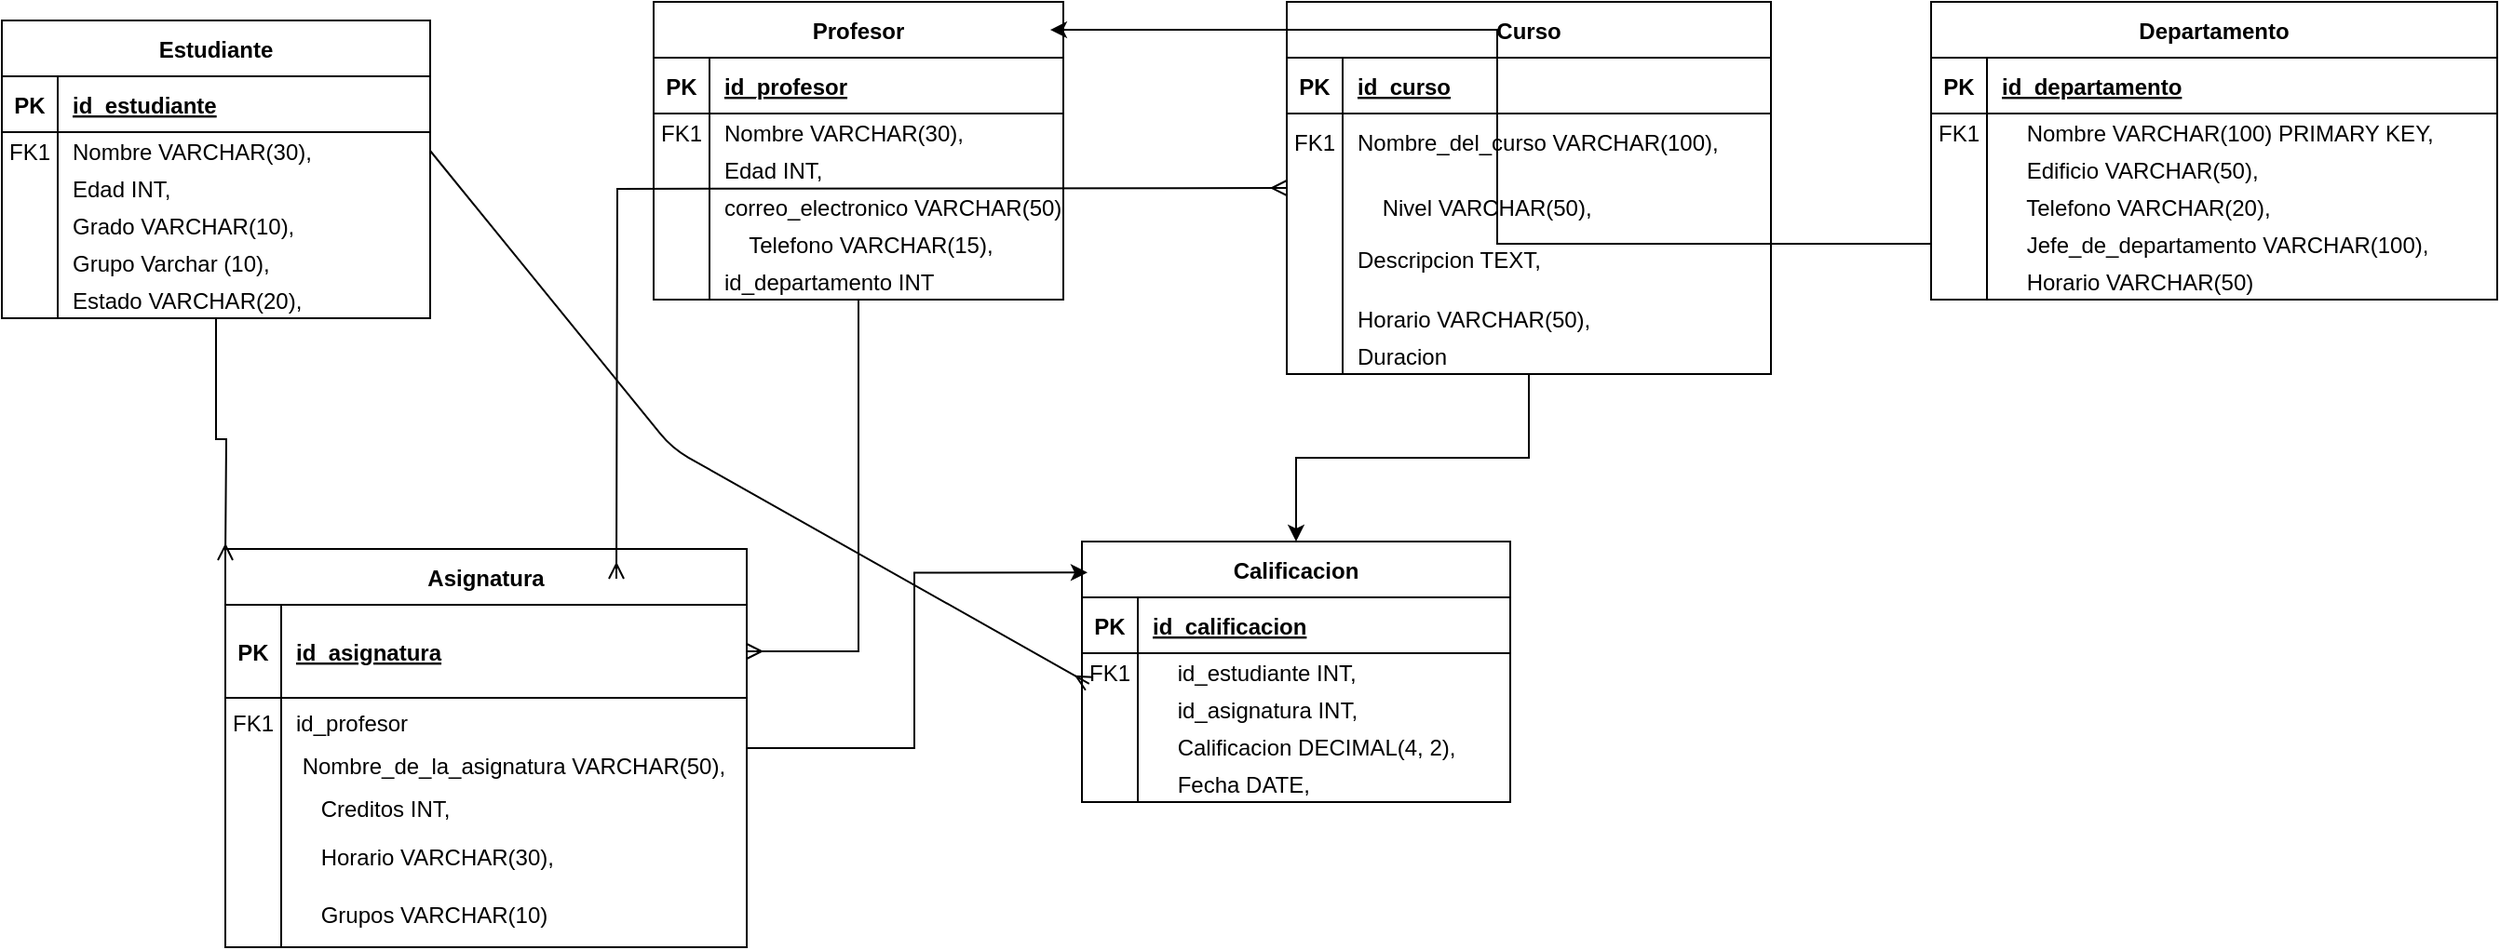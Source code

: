 <mxfile>
    <diagram name="Página-1" id="Grnk6EK0w062KaNbwVSG">
        <mxGraphModel dx="1005" dy="590" grid="1" gridSize="10" guides="1" tooltips="1" connect="1" arrows="1" fold="1" page="1" pageScale="1" pageWidth="827" pageHeight="1169" math="0" shadow="0">
            <root>
                <mxCell id="0"/>
                <mxCell id="1" parent="0"/>
                <mxCell id="zAR990Q6fpNvNOQw_dwF-1" value="Estudiante" style="shape=table;startSize=30;container=1;collapsible=1;childLayout=tableLayout;fixedRows=1;rowLines=0;fontStyle=1;align=center;resizeLast=1;" parent="1" vertex="1">
                    <mxGeometry x="90" y="120" width="230" height="160" as="geometry"/>
                </mxCell>
                <mxCell id="zAR990Q6fpNvNOQw_dwF-2" value="" style="shape=partialRectangle;collapsible=0;dropTarget=0;pointerEvents=0;fillColor=none;points=[[0,0.5],[1,0.5]];portConstraint=eastwest;top=0;left=0;right=0;bottom=1;" parent="zAR990Q6fpNvNOQw_dwF-1" vertex="1">
                    <mxGeometry y="30" width="230" height="30" as="geometry"/>
                </mxCell>
                <mxCell id="zAR990Q6fpNvNOQw_dwF-3" value="PK" style="shape=partialRectangle;overflow=hidden;connectable=0;fillColor=none;top=0;left=0;bottom=0;right=0;fontStyle=1;" parent="zAR990Q6fpNvNOQw_dwF-2" vertex="1">
                    <mxGeometry width="30" height="30" as="geometry">
                        <mxRectangle width="30" height="30" as="alternateBounds"/>
                    </mxGeometry>
                </mxCell>
                <mxCell id="zAR990Q6fpNvNOQw_dwF-4" value="id_estudiante" style="shape=partialRectangle;overflow=hidden;connectable=0;fillColor=none;top=0;left=0;bottom=0;right=0;align=left;spacingLeft=6;fontStyle=5;" parent="zAR990Q6fpNvNOQw_dwF-2" vertex="1">
                    <mxGeometry x="30" width="200" height="30" as="geometry">
                        <mxRectangle width="200" height="30" as="alternateBounds"/>
                    </mxGeometry>
                </mxCell>
                <mxCell id="zAR990Q6fpNvNOQw_dwF-5" value="" style="shape=partialRectangle;collapsible=0;dropTarget=0;pointerEvents=0;fillColor=none;points=[[0,0.5],[1,0.5]];portConstraint=eastwest;top=0;left=0;right=0;bottom=0;" parent="zAR990Q6fpNvNOQw_dwF-1" vertex="1">
                    <mxGeometry y="60" width="230" height="20" as="geometry"/>
                </mxCell>
                <mxCell id="zAR990Q6fpNvNOQw_dwF-6" value="FK1" style="shape=partialRectangle;overflow=hidden;connectable=0;fillColor=none;top=0;left=0;bottom=0;right=0;" parent="zAR990Q6fpNvNOQw_dwF-5" vertex="1">
                    <mxGeometry width="30" height="20" as="geometry">
                        <mxRectangle width="30" height="20" as="alternateBounds"/>
                    </mxGeometry>
                </mxCell>
                <mxCell id="zAR990Q6fpNvNOQw_dwF-7" value="Nombre VARCHAR(30)," style="shape=partialRectangle;overflow=hidden;connectable=0;fillColor=none;top=0;left=0;bottom=0;right=0;align=left;spacingLeft=6;" parent="zAR990Q6fpNvNOQw_dwF-5" vertex="1">
                    <mxGeometry x="30" width="200" height="20" as="geometry">
                        <mxRectangle width="200" height="20" as="alternateBounds"/>
                    </mxGeometry>
                </mxCell>
                <mxCell id="zAR990Q6fpNvNOQw_dwF-17" style="shape=partialRectangle;collapsible=0;dropTarget=0;pointerEvents=0;fillColor=none;points=[[0,0.5],[1,0.5]];portConstraint=eastwest;top=0;left=0;right=0;bottom=0;" parent="zAR990Q6fpNvNOQw_dwF-1" vertex="1">
                    <mxGeometry y="80" width="230" height="20" as="geometry"/>
                </mxCell>
                <mxCell id="zAR990Q6fpNvNOQw_dwF-18" style="shape=partialRectangle;overflow=hidden;connectable=0;fillColor=none;top=0;left=0;bottom=0;right=0;" parent="zAR990Q6fpNvNOQw_dwF-17" vertex="1">
                    <mxGeometry width="30" height="20" as="geometry">
                        <mxRectangle width="30" height="20" as="alternateBounds"/>
                    </mxGeometry>
                </mxCell>
                <mxCell id="zAR990Q6fpNvNOQw_dwF-19" value="Edad INT," style="shape=partialRectangle;overflow=hidden;connectable=0;fillColor=none;top=0;left=0;bottom=0;right=0;align=left;spacingLeft=6;" parent="zAR990Q6fpNvNOQw_dwF-17" vertex="1">
                    <mxGeometry x="30" width="200" height="20" as="geometry">
                        <mxRectangle width="200" height="20" as="alternateBounds"/>
                    </mxGeometry>
                </mxCell>
                <mxCell id="zAR990Q6fpNvNOQw_dwF-14" style="shape=partialRectangle;collapsible=0;dropTarget=0;pointerEvents=0;fillColor=none;points=[[0,0.5],[1,0.5]];portConstraint=eastwest;top=0;left=0;right=0;bottom=0;" parent="zAR990Q6fpNvNOQw_dwF-1" vertex="1">
                    <mxGeometry y="100" width="230" height="20" as="geometry"/>
                </mxCell>
                <mxCell id="zAR990Q6fpNvNOQw_dwF-15" style="shape=partialRectangle;overflow=hidden;connectable=0;fillColor=none;top=0;left=0;bottom=0;right=0;" parent="zAR990Q6fpNvNOQw_dwF-14" vertex="1">
                    <mxGeometry width="30" height="20" as="geometry">
                        <mxRectangle width="30" height="20" as="alternateBounds"/>
                    </mxGeometry>
                </mxCell>
                <mxCell id="zAR990Q6fpNvNOQw_dwF-16" value="Grado VARCHAR(10)," style="shape=partialRectangle;overflow=hidden;connectable=0;fillColor=none;top=0;left=0;bottom=0;right=0;align=left;spacingLeft=6;" parent="zAR990Q6fpNvNOQw_dwF-14" vertex="1">
                    <mxGeometry x="30" width="200" height="20" as="geometry">
                        <mxRectangle width="200" height="20" as="alternateBounds"/>
                    </mxGeometry>
                </mxCell>
                <mxCell id="zAR990Q6fpNvNOQw_dwF-8" value="" style="shape=partialRectangle;collapsible=0;dropTarget=0;pointerEvents=0;fillColor=none;points=[[0,0.5],[1,0.5]];portConstraint=eastwest;top=0;left=0;right=0;bottom=0;" parent="zAR990Q6fpNvNOQw_dwF-1" vertex="1">
                    <mxGeometry y="120" width="230" height="20" as="geometry"/>
                </mxCell>
                <mxCell id="zAR990Q6fpNvNOQw_dwF-9" value="" style="shape=partialRectangle;overflow=hidden;connectable=0;fillColor=none;top=0;left=0;bottom=0;right=0;" parent="zAR990Q6fpNvNOQw_dwF-8" vertex="1">
                    <mxGeometry width="30" height="20" as="geometry">
                        <mxRectangle width="30" height="20" as="alternateBounds"/>
                    </mxGeometry>
                </mxCell>
                <mxCell id="zAR990Q6fpNvNOQw_dwF-10" value="Grupo Varchar (10)," style="shape=partialRectangle;overflow=hidden;connectable=0;fillColor=none;top=0;left=0;bottom=0;right=0;align=left;spacingLeft=6;" parent="zAR990Q6fpNvNOQw_dwF-8" vertex="1">
                    <mxGeometry x="30" width="200" height="20" as="geometry">
                        <mxRectangle width="200" height="20" as="alternateBounds"/>
                    </mxGeometry>
                </mxCell>
                <mxCell id="zAR990Q6fpNvNOQw_dwF-20" style="shape=partialRectangle;collapsible=0;dropTarget=0;pointerEvents=0;fillColor=none;points=[[0,0.5],[1,0.5]];portConstraint=eastwest;top=0;left=0;right=0;bottom=0;" parent="zAR990Q6fpNvNOQw_dwF-1" vertex="1">
                    <mxGeometry y="140" width="230" height="20" as="geometry"/>
                </mxCell>
                <mxCell id="zAR990Q6fpNvNOQw_dwF-21" style="shape=partialRectangle;overflow=hidden;connectable=0;fillColor=none;top=0;left=0;bottom=0;right=0;" parent="zAR990Q6fpNvNOQw_dwF-20" vertex="1">
                    <mxGeometry width="30" height="20" as="geometry">
                        <mxRectangle width="30" height="20" as="alternateBounds"/>
                    </mxGeometry>
                </mxCell>
                <mxCell id="zAR990Q6fpNvNOQw_dwF-22" value="Estado VARCHAR(20)," style="shape=partialRectangle;overflow=hidden;connectable=0;fillColor=none;top=0;left=0;bottom=0;right=0;align=left;spacingLeft=6;" parent="zAR990Q6fpNvNOQw_dwF-20" vertex="1">
                    <mxGeometry x="30" width="200" height="20" as="geometry">
                        <mxRectangle width="200" height="20" as="alternateBounds"/>
                    </mxGeometry>
                </mxCell>
                <mxCell id="zAR990Q6fpNvNOQw_dwF-123" style="edgeStyle=orthogonalEdgeStyle;rounded=0;orthogonalLoop=1;jettySize=auto;html=1;entryX=1;entryY=0.5;entryDx=0;entryDy=0;endArrow=ERmany;endFill=0;" parent="1" source="zAR990Q6fpNvNOQw_dwF-23" target="zAR990Q6fpNvNOQw_dwF-62" edge="1">
                    <mxGeometry relative="1" as="geometry"/>
                </mxCell>
                <mxCell id="zAR990Q6fpNvNOQw_dwF-23" value="Profesor" style="shape=table;startSize=30;container=1;collapsible=1;childLayout=tableLayout;fixedRows=1;rowLines=0;fontStyle=1;align=center;resizeLast=1;" parent="1" vertex="1">
                    <mxGeometry x="440" y="110" width="220" height="160" as="geometry"/>
                </mxCell>
                <mxCell id="zAR990Q6fpNvNOQw_dwF-24" value="" style="shape=partialRectangle;collapsible=0;dropTarget=0;pointerEvents=0;fillColor=none;points=[[0,0.5],[1,0.5]];portConstraint=eastwest;top=0;left=0;right=0;bottom=1;" parent="zAR990Q6fpNvNOQw_dwF-23" vertex="1">
                    <mxGeometry y="30" width="220" height="30" as="geometry"/>
                </mxCell>
                <mxCell id="zAR990Q6fpNvNOQw_dwF-25" value="PK" style="shape=partialRectangle;overflow=hidden;connectable=0;fillColor=none;top=0;left=0;bottom=0;right=0;fontStyle=1;" parent="zAR990Q6fpNvNOQw_dwF-24" vertex="1">
                    <mxGeometry width="30" height="30" as="geometry">
                        <mxRectangle width="30" height="30" as="alternateBounds"/>
                    </mxGeometry>
                </mxCell>
                <mxCell id="zAR990Q6fpNvNOQw_dwF-26" value="id_profesor" style="shape=partialRectangle;overflow=hidden;connectable=0;fillColor=none;top=0;left=0;bottom=0;right=0;align=left;spacingLeft=6;fontStyle=5;" parent="zAR990Q6fpNvNOQw_dwF-24" vertex="1">
                    <mxGeometry x="30" width="190" height="30" as="geometry">
                        <mxRectangle width="190" height="30" as="alternateBounds"/>
                    </mxGeometry>
                </mxCell>
                <mxCell id="zAR990Q6fpNvNOQw_dwF-27" value="" style="shape=partialRectangle;collapsible=0;dropTarget=0;pointerEvents=0;fillColor=none;points=[[0,0.5],[1,0.5]];portConstraint=eastwest;top=0;left=0;right=0;bottom=0;" parent="zAR990Q6fpNvNOQw_dwF-23" vertex="1">
                    <mxGeometry y="60" width="220" height="20" as="geometry"/>
                </mxCell>
                <mxCell id="zAR990Q6fpNvNOQw_dwF-28" value="FK1" style="shape=partialRectangle;overflow=hidden;connectable=0;fillColor=none;top=0;left=0;bottom=0;right=0;" parent="zAR990Q6fpNvNOQw_dwF-27" vertex="1">
                    <mxGeometry width="30" height="20" as="geometry">
                        <mxRectangle width="30" height="20" as="alternateBounds"/>
                    </mxGeometry>
                </mxCell>
                <mxCell id="zAR990Q6fpNvNOQw_dwF-29" value="Nombre VARCHAR(30), " style="shape=partialRectangle;overflow=hidden;connectable=0;fillColor=none;top=0;left=0;bottom=0;right=0;align=left;spacingLeft=6;" parent="zAR990Q6fpNvNOQw_dwF-27" vertex="1">
                    <mxGeometry x="30" width="190" height="20" as="geometry">
                        <mxRectangle width="190" height="20" as="alternateBounds"/>
                    </mxGeometry>
                </mxCell>
                <mxCell id="zAR990Q6fpNvNOQw_dwF-30" style="shape=partialRectangle;collapsible=0;dropTarget=0;pointerEvents=0;fillColor=none;points=[[0,0.5],[1,0.5]];portConstraint=eastwest;top=0;left=0;right=0;bottom=0;" parent="zAR990Q6fpNvNOQw_dwF-23" vertex="1">
                    <mxGeometry y="80" width="220" height="20" as="geometry"/>
                </mxCell>
                <mxCell id="zAR990Q6fpNvNOQw_dwF-31" style="shape=partialRectangle;overflow=hidden;connectable=0;fillColor=none;top=0;left=0;bottom=0;right=0;" parent="zAR990Q6fpNvNOQw_dwF-30" vertex="1">
                    <mxGeometry width="30" height="20" as="geometry">
                        <mxRectangle width="30" height="20" as="alternateBounds"/>
                    </mxGeometry>
                </mxCell>
                <mxCell id="zAR990Q6fpNvNOQw_dwF-32" value="Edad INT, " style="shape=partialRectangle;overflow=hidden;connectable=0;fillColor=none;top=0;left=0;bottom=0;right=0;align=left;spacingLeft=6;" parent="zAR990Q6fpNvNOQw_dwF-30" vertex="1">
                    <mxGeometry x="30" width="190" height="20" as="geometry">
                        <mxRectangle width="190" height="20" as="alternateBounds"/>
                    </mxGeometry>
                </mxCell>
                <mxCell id="zAR990Q6fpNvNOQw_dwF-33" style="shape=partialRectangle;collapsible=0;dropTarget=0;pointerEvents=0;fillColor=none;points=[[0,0.5],[1,0.5]];portConstraint=eastwest;top=0;left=0;right=0;bottom=0;" parent="zAR990Q6fpNvNOQw_dwF-23" vertex="1">
                    <mxGeometry y="100" width="220" height="20" as="geometry"/>
                </mxCell>
                <mxCell id="zAR990Q6fpNvNOQw_dwF-34" style="shape=partialRectangle;overflow=hidden;connectable=0;fillColor=none;top=0;left=0;bottom=0;right=0;" parent="zAR990Q6fpNvNOQw_dwF-33" vertex="1">
                    <mxGeometry width="30" height="20" as="geometry">
                        <mxRectangle width="30" height="20" as="alternateBounds"/>
                    </mxGeometry>
                </mxCell>
                <mxCell id="zAR990Q6fpNvNOQw_dwF-35" value="correo_electronico VARCHAR(50), " style="shape=partialRectangle;overflow=hidden;connectable=0;fillColor=none;top=0;left=0;bottom=0;right=0;align=left;spacingLeft=6;" parent="zAR990Q6fpNvNOQw_dwF-33" vertex="1">
                    <mxGeometry x="30" width="190" height="20" as="geometry">
                        <mxRectangle width="190" height="20" as="alternateBounds"/>
                    </mxGeometry>
                </mxCell>
                <mxCell id="zAR990Q6fpNvNOQw_dwF-36" value="" style="shape=partialRectangle;collapsible=0;dropTarget=0;pointerEvents=0;fillColor=none;points=[[0,0.5],[1,0.5]];portConstraint=eastwest;top=0;left=0;right=0;bottom=0;" parent="zAR990Q6fpNvNOQw_dwF-23" vertex="1">
                    <mxGeometry y="120" width="220" height="20" as="geometry"/>
                </mxCell>
                <mxCell id="zAR990Q6fpNvNOQw_dwF-37" value="" style="shape=partialRectangle;overflow=hidden;connectable=0;fillColor=none;top=0;left=0;bottom=0;right=0;" parent="zAR990Q6fpNvNOQw_dwF-36" vertex="1">
                    <mxGeometry width="30" height="20" as="geometry">
                        <mxRectangle width="30" height="20" as="alternateBounds"/>
                    </mxGeometry>
                </mxCell>
                <mxCell id="zAR990Q6fpNvNOQw_dwF-38" value="    Telefono VARCHAR(15), " style="shape=partialRectangle;overflow=hidden;connectable=0;fillColor=none;top=0;left=0;bottom=0;right=0;align=left;spacingLeft=6;" parent="zAR990Q6fpNvNOQw_dwF-36" vertex="1">
                    <mxGeometry x="30" width="190" height="20" as="geometry">
                        <mxRectangle width="190" height="20" as="alternateBounds"/>
                    </mxGeometry>
                </mxCell>
                <mxCell id="zAR990Q6fpNvNOQw_dwF-39" style="shape=partialRectangle;collapsible=0;dropTarget=0;pointerEvents=0;fillColor=none;points=[[0,0.5],[1,0.5]];portConstraint=eastwest;top=0;left=0;right=0;bottom=0;" parent="zAR990Q6fpNvNOQw_dwF-23" vertex="1">
                    <mxGeometry y="140" width="220" height="20" as="geometry"/>
                </mxCell>
                <mxCell id="zAR990Q6fpNvNOQw_dwF-40" style="shape=partialRectangle;overflow=hidden;connectable=0;fillColor=none;top=0;left=0;bottom=0;right=0;" parent="zAR990Q6fpNvNOQw_dwF-39" vertex="1">
                    <mxGeometry width="30" height="20" as="geometry">
                        <mxRectangle width="30" height="20" as="alternateBounds"/>
                    </mxGeometry>
                </mxCell>
                <mxCell id="zAR990Q6fpNvNOQw_dwF-41" value="id_departamento INT" style="shape=partialRectangle;overflow=hidden;connectable=0;fillColor=none;top=0;left=0;bottom=0;right=0;align=left;spacingLeft=6;" parent="zAR990Q6fpNvNOQw_dwF-39" vertex="1">
                    <mxGeometry x="30" width="190" height="20" as="geometry">
                        <mxRectangle width="190" height="20" as="alternateBounds"/>
                    </mxGeometry>
                </mxCell>
                <mxCell id="zAR990Q6fpNvNOQw_dwF-119" style="edgeStyle=orthogonalEdgeStyle;rounded=0;orthogonalLoop=1;jettySize=auto;html=1;" parent="1" source="zAR990Q6fpNvNOQw_dwF-42" target="zAR990Q6fpNvNOQw_dwF-80" edge="1">
                    <mxGeometry relative="1" as="geometry"/>
                </mxCell>
                <mxCell id="zAR990Q6fpNvNOQw_dwF-42" value="Curso" style="shape=table;startSize=30;container=1;collapsible=1;childLayout=tableLayout;fixedRows=1;rowLines=0;fontStyle=1;align=center;resizeLast=1;" parent="1" vertex="1">
                    <mxGeometry x="780" y="110" width="260" height="200" as="geometry"/>
                </mxCell>
                <mxCell id="zAR990Q6fpNvNOQw_dwF-43" value="" style="shape=partialRectangle;collapsible=0;dropTarget=0;pointerEvents=0;fillColor=none;points=[[0,0.5],[1,0.5]];portConstraint=eastwest;top=0;left=0;right=0;bottom=1;" parent="zAR990Q6fpNvNOQw_dwF-42" vertex="1">
                    <mxGeometry y="30" width="260" height="30" as="geometry"/>
                </mxCell>
                <mxCell id="zAR990Q6fpNvNOQw_dwF-44" value="PK" style="shape=partialRectangle;overflow=hidden;connectable=0;fillColor=none;top=0;left=0;bottom=0;right=0;fontStyle=1;" parent="zAR990Q6fpNvNOQw_dwF-43" vertex="1">
                    <mxGeometry width="30" height="30" as="geometry">
                        <mxRectangle width="30" height="30" as="alternateBounds"/>
                    </mxGeometry>
                </mxCell>
                <mxCell id="zAR990Q6fpNvNOQw_dwF-45" value="id_curso" style="shape=partialRectangle;overflow=hidden;connectable=0;fillColor=none;top=0;left=0;bottom=0;right=0;align=left;spacingLeft=6;fontStyle=5;" parent="zAR990Q6fpNvNOQw_dwF-43" vertex="1">
                    <mxGeometry x="30" width="230" height="30" as="geometry">
                        <mxRectangle width="230" height="30" as="alternateBounds"/>
                    </mxGeometry>
                </mxCell>
                <mxCell id="zAR990Q6fpNvNOQw_dwF-46" value="" style="shape=partialRectangle;collapsible=0;dropTarget=0;pointerEvents=0;fillColor=none;points=[[0,0.5],[1,0.5]];portConstraint=eastwest;top=0;left=0;right=0;bottom=0;" parent="zAR990Q6fpNvNOQw_dwF-42" vertex="1">
                    <mxGeometry y="60" width="260" height="30" as="geometry"/>
                </mxCell>
                <mxCell id="zAR990Q6fpNvNOQw_dwF-47" value="FK1" style="shape=partialRectangle;overflow=hidden;connectable=0;fillColor=none;top=0;left=0;bottom=0;right=0;" parent="zAR990Q6fpNvNOQw_dwF-46" vertex="1">
                    <mxGeometry width="30" height="30" as="geometry">
                        <mxRectangle width="30" height="30" as="alternateBounds"/>
                    </mxGeometry>
                </mxCell>
                <mxCell id="zAR990Q6fpNvNOQw_dwF-48" value="Nombre_del_curso VARCHAR(100), " style="shape=partialRectangle;overflow=hidden;connectable=0;fillColor=none;top=0;left=0;bottom=0;right=0;align=left;spacingLeft=6;" parent="zAR990Q6fpNvNOQw_dwF-46" vertex="1">
                    <mxGeometry x="30" width="230" height="30" as="geometry">
                        <mxRectangle width="230" height="30" as="alternateBounds"/>
                    </mxGeometry>
                </mxCell>
                <mxCell id="zAR990Q6fpNvNOQw_dwF-49" style="shape=partialRectangle;collapsible=0;dropTarget=0;pointerEvents=0;fillColor=none;points=[[0,0.5],[1,0.5]];portConstraint=eastwest;top=0;left=0;right=0;bottom=0;" parent="zAR990Q6fpNvNOQw_dwF-42" vertex="1">
                    <mxGeometry y="90" width="260" height="40" as="geometry"/>
                </mxCell>
                <mxCell id="zAR990Q6fpNvNOQw_dwF-50" style="shape=partialRectangle;overflow=hidden;connectable=0;fillColor=none;top=0;left=0;bottom=0;right=0;" parent="zAR990Q6fpNvNOQw_dwF-49" vertex="1">
                    <mxGeometry width="30" height="40" as="geometry">
                        <mxRectangle width="30" height="40" as="alternateBounds"/>
                    </mxGeometry>
                </mxCell>
                <mxCell id="zAR990Q6fpNvNOQw_dwF-51" value="    Nivel VARCHAR(50), " style="shape=partialRectangle;overflow=hidden;connectable=0;fillColor=none;top=0;left=0;bottom=0;right=0;align=left;spacingLeft=6;" parent="zAR990Q6fpNvNOQw_dwF-49" vertex="1">
                    <mxGeometry x="30" width="230" height="40" as="geometry">
                        <mxRectangle width="230" height="40" as="alternateBounds"/>
                    </mxGeometry>
                </mxCell>
                <mxCell id="zAR990Q6fpNvNOQw_dwF-52" style="shape=partialRectangle;collapsible=0;dropTarget=0;pointerEvents=0;fillColor=none;points=[[0,0.5],[1,0.5]];portConstraint=eastwest;top=0;left=0;right=0;bottom=0;" parent="zAR990Q6fpNvNOQw_dwF-42" vertex="1">
                    <mxGeometry y="130" width="260" height="30" as="geometry"/>
                </mxCell>
                <mxCell id="zAR990Q6fpNvNOQw_dwF-53" style="shape=partialRectangle;overflow=hidden;connectable=0;fillColor=none;top=0;left=0;bottom=0;right=0;" parent="zAR990Q6fpNvNOQw_dwF-52" vertex="1">
                    <mxGeometry width="30" height="30" as="geometry">
                        <mxRectangle width="30" height="30" as="alternateBounds"/>
                    </mxGeometry>
                </mxCell>
                <mxCell id="zAR990Q6fpNvNOQw_dwF-54" value="Descripcion TEXT,&#10;" style="shape=partialRectangle;overflow=hidden;connectable=0;fillColor=none;top=0;left=0;bottom=0;right=0;align=left;spacingLeft=6;" parent="zAR990Q6fpNvNOQw_dwF-52" vertex="1">
                    <mxGeometry x="30" width="230" height="30" as="geometry">
                        <mxRectangle width="230" height="30" as="alternateBounds"/>
                    </mxGeometry>
                </mxCell>
                <mxCell id="zAR990Q6fpNvNOQw_dwF-55" value="" style="shape=partialRectangle;collapsible=0;dropTarget=0;pointerEvents=0;fillColor=none;points=[[0,0.5],[1,0.5]];portConstraint=eastwest;top=0;left=0;right=0;bottom=0;" parent="zAR990Q6fpNvNOQw_dwF-42" vertex="1">
                    <mxGeometry y="160" width="260" height="20" as="geometry"/>
                </mxCell>
                <mxCell id="zAR990Q6fpNvNOQw_dwF-56" value="" style="shape=partialRectangle;overflow=hidden;connectable=0;fillColor=none;top=0;left=0;bottom=0;right=0;" parent="zAR990Q6fpNvNOQw_dwF-55" vertex="1">
                    <mxGeometry width="30" height="20" as="geometry">
                        <mxRectangle width="30" height="20" as="alternateBounds"/>
                    </mxGeometry>
                </mxCell>
                <mxCell id="zAR990Q6fpNvNOQw_dwF-57" value="Horario VARCHAR(50), " style="shape=partialRectangle;overflow=hidden;connectable=0;fillColor=none;top=0;left=0;bottom=0;right=0;align=left;spacingLeft=6;" parent="zAR990Q6fpNvNOQw_dwF-55" vertex="1">
                    <mxGeometry x="30" width="230" height="20" as="geometry">
                        <mxRectangle width="230" height="20" as="alternateBounds"/>
                    </mxGeometry>
                </mxCell>
                <mxCell id="zAR990Q6fpNvNOQw_dwF-58" style="shape=partialRectangle;collapsible=0;dropTarget=0;pointerEvents=0;fillColor=none;points=[[0,0.5],[1,0.5]];portConstraint=eastwest;top=0;left=0;right=0;bottom=0;" parent="zAR990Q6fpNvNOQw_dwF-42" vertex="1">
                    <mxGeometry y="180" width="260" height="20" as="geometry"/>
                </mxCell>
                <mxCell id="zAR990Q6fpNvNOQw_dwF-59" style="shape=partialRectangle;overflow=hidden;connectable=0;fillColor=none;top=0;left=0;bottom=0;right=0;" parent="zAR990Q6fpNvNOQw_dwF-58" vertex="1">
                    <mxGeometry width="30" height="20" as="geometry">
                        <mxRectangle width="30" height="20" as="alternateBounds"/>
                    </mxGeometry>
                </mxCell>
                <mxCell id="zAR990Q6fpNvNOQw_dwF-60" value="Duracion" style="shape=partialRectangle;overflow=hidden;connectable=0;fillColor=none;top=0;left=0;bottom=0;right=0;align=left;spacingLeft=6;" parent="zAR990Q6fpNvNOQw_dwF-58" vertex="1">
                    <mxGeometry x="30" width="230" height="20" as="geometry">
                        <mxRectangle width="230" height="20" as="alternateBounds"/>
                    </mxGeometry>
                </mxCell>
                <mxCell id="zAR990Q6fpNvNOQw_dwF-61" value="Asignatura" style="shape=table;startSize=30;container=1;collapsible=1;childLayout=tableLayout;fixedRows=1;rowLines=0;fontStyle=1;align=center;resizeLast=1;" parent="1" vertex="1">
                    <mxGeometry x="210" y="404" width="280" height="214" as="geometry"/>
                </mxCell>
                <mxCell id="zAR990Q6fpNvNOQw_dwF-62" value="" style="shape=partialRectangle;collapsible=0;dropTarget=0;pointerEvents=0;fillColor=none;points=[[0,0.5],[1,0.5]];portConstraint=eastwest;top=0;left=0;right=0;bottom=1;" parent="zAR990Q6fpNvNOQw_dwF-61" vertex="1">
                    <mxGeometry y="30" width="280" height="50" as="geometry"/>
                </mxCell>
                <mxCell id="zAR990Q6fpNvNOQw_dwF-63" value="PK" style="shape=partialRectangle;overflow=hidden;connectable=0;fillColor=none;top=0;left=0;bottom=0;right=0;fontStyle=1;" parent="zAR990Q6fpNvNOQw_dwF-62" vertex="1">
                    <mxGeometry width="30" height="50" as="geometry">
                        <mxRectangle width="30" height="50" as="alternateBounds"/>
                    </mxGeometry>
                </mxCell>
                <mxCell id="zAR990Q6fpNvNOQw_dwF-64" value="id_asignatura" style="shape=partialRectangle;overflow=hidden;connectable=0;fillColor=none;top=0;left=0;bottom=0;right=0;align=left;spacingLeft=6;fontStyle=5;" parent="zAR990Q6fpNvNOQw_dwF-62" vertex="1">
                    <mxGeometry x="30" width="250" height="50" as="geometry">
                        <mxRectangle width="250" height="50" as="alternateBounds"/>
                    </mxGeometry>
                </mxCell>
                <mxCell id="zAR990Q6fpNvNOQw_dwF-65" value="" style="shape=partialRectangle;collapsible=0;dropTarget=0;pointerEvents=0;fillColor=none;points=[[0,0.5],[1,0.5]];portConstraint=eastwest;top=0;left=0;right=0;bottom=0;" parent="zAR990Q6fpNvNOQw_dwF-61" vertex="1">
                    <mxGeometry y="80" width="280" height="26" as="geometry"/>
                </mxCell>
                <mxCell id="zAR990Q6fpNvNOQw_dwF-66" value="FK1" style="shape=partialRectangle;overflow=hidden;connectable=0;fillColor=none;top=0;left=0;bottom=0;right=0;" parent="zAR990Q6fpNvNOQw_dwF-65" vertex="1">
                    <mxGeometry width="30" height="26" as="geometry">
                        <mxRectangle width="30" height="26" as="alternateBounds"/>
                    </mxGeometry>
                </mxCell>
                <mxCell id="zAR990Q6fpNvNOQw_dwF-67" value="id_profesor" style="shape=partialRectangle;overflow=hidden;connectable=0;fillColor=none;top=0;left=0;bottom=0;right=0;align=left;spacingLeft=6;" parent="zAR990Q6fpNvNOQw_dwF-65" vertex="1">
                    <mxGeometry x="30" width="250" height="26" as="geometry">
                        <mxRectangle width="250" height="26" as="alternateBounds"/>
                    </mxGeometry>
                </mxCell>
                <mxCell id="zAR990Q6fpNvNOQw_dwF-68" style="shape=partialRectangle;collapsible=0;dropTarget=0;pointerEvents=0;fillColor=none;points=[[0,0.5],[1,0.5]];portConstraint=eastwest;top=0;left=0;right=0;bottom=0;" parent="zAR990Q6fpNvNOQw_dwF-61" vertex="1">
                    <mxGeometry y="106" width="280" height="20" as="geometry"/>
                </mxCell>
                <mxCell id="zAR990Q6fpNvNOQw_dwF-69" style="shape=partialRectangle;overflow=hidden;connectable=0;fillColor=none;top=0;left=0;bottom=0;right=0;" parent="zAR990Q6fpNvNOQw_dwF-68" vertex="1">
                    <mxGeometry width="30" height="20" as="geometry">
                        <mxRectangle width="30" height="20" as="alternateBounds"/>
                    </mxGeometry>
                </mxCell>
                <mxCell id="zAR990Q6fpNvNOQw_dwF-70" value=" Nombre_de_la_asignatura VARCHAR(50), " style="shape=partialRectangle;overflow=hidden;connectable=0;fillColor=none;top=0;left=0;bottom=0;right=0;align=left;spacingLeft=6;" parent="zAR990Q6fpNvNOQw_dwF-68" vertex="1">
                    <mxGeometry x="30" width="250" height="20" as="geometry">
                        <mxRectangle width="250" height="20" as="alternateBounds"/>
                    </mxGeometry>
                </mxCell>
                <mxCell id="zAR990Q6fpNvNOQw_dwF-71" style="shape=partialRectangle;collapsible=0;dropTarget=0;pointerEvents=0;fillColor=none;points=[[0,0.5],[1,0.5]];portConstraint=eastwest;top=0;left=0;right=0;bottom=0;" parent="zAR990Q6fpNvNOQw_dwF-61" vertex="1">
                    <mxGeometry y="126" width="280" height="26" as="geometry"/>
                </mxCell>
                <mxCell id="zAR990Q6fpNvNOQw_dwF-72" style="shape=partialRectangle;overflow=hidden;connectable=0;fillColor=none;top=0;left=0;bottom=0;right=0;" parent="zAR990Q6fpNvNOQw_dwF-71" vertex="1">
                    <mxGeometry width="30" height="26" as="geometry">
                        <mxRectangle width="30" height="26" as="alternateBounds"/>
                    </mxGeometry>
                </mxCell>
                <mxCell id="zAR990Q6fpNvNOQw_dwF-73" value="    Creditos INT, " style="shape=partialRectangle;overflow=hidden;connectable=0;fillColor=none;top=0;left=0;bottom=0;right=0;align=left;spacingLeft=6;" parent="zAR990Q6fpNvNOQw_dwF-71" vertex="1">
                    <mxGeometry x="30" width="250" height="26" as="geometry">
                        <mxRectangle width="250" height="26" as="alternateBounds"/>
                    </mxGeometry>
                </mxCell>
                <mxCell id="zAR990Q6fpNvNOQw_dwF-74" value="" style="shape=partialRectangle;collapsible=0;dropTarget=0;pointerEvents=0;fillColor=none;points=[[0,0.5],[1,0.5]];portConstraint=eastwest;top=0;left=0;right=0;bottom=0;" parent="zAR990Q6fpNvNOQw_dwF-61" vertex="1">
                    <mxGeometry y="152" width="280" height="26" as="geometry"/>
                </mxCell>
                <mxCell id="zAR990Q6fpNvNOQw_dwF-75" value="" style="shape=partialRectangle;overflow=hidden;connectable=0;fillColor=none;top=0;left=0;bottom=0;right=0;" parent="zAR990Q6fpNvNOQw_dwF-74" vertex="1">
                    <mxGeometry width="30" height="26" as="geometry">
                        <mxRectangle width="30" height="26" as="alternateBounds"/>
                    </mxGeometry>
                </mxCell>
                <mxCell id="zAR990Q6fpNvNOQw_dwF-76" value="    Horario VARCHAR(30), " style="shape=partialRectangle;overflow=hidden;connectable=0;fillColor=none;top=0;left=0;bottom=0;right=0;align=left;spacingLeft=6;" parent="zAR990Q6fpNvNOQw_dwF-74" vertex="1">
                    <mxGeometry x="30" width="250" height="26" as="geometry">
                        <mxRectangle width="250" height="26" as="alternateBounds"/>
                    </mxGeometry>
                </mxCell>
                <mxCell id="zAR990Q6fpNvNOQw_dwF-77" style="shape=partialRectangle;collapsible=0;dropTarget=0;pointerEvents=0;fillColor=none;points=[[0,0.5],[1,0.5]];portConstraint=eastwest;top=0;left=0;right=0;bottom=0;" parent="zAR990Q6fpNvNOQw_dwF-61" vertex="1">
                    <mxGeometry y="178" width="280" height="36" as="geometry"/>
                </mxCell>
                <mxCell id="zAR990Q6fpNvNOQw_dwF-78" style="shape=partialRectangle;overflow=hidden;connectable=0;fillColor=none;top=0;left=0;bottom=0;right=0;" parent="zAR990Q6fpNvNOQw_dwF-77" vertex="1">
                    <mxGeometry width="30" height="36" as="geometry">
                        <mxRectangle width="30" height="36" as="alternateBounds"/>
                    </mxGeometry>
                </mxCell>
                <mxCell id="zAR990Q6fpNvNOQw_dwF-79" value="    Grupos VARCHAR(10) " style="shape=partialRectangle;overflow=hidden;connectable=0;fillColor=none;top=0;left=0;bottom=0;right=0;align=left;spacingLeft=6;" parent="zAR990Q6fpNvNOQw_dwF-77" vertex="1">
                    <mxGeometry x="30" width="250" height="36" as="geometry">
                        <mxRectangle width="250" height="36" as="alternateBounds"/>
                    </mxGeometry>
                </mxCell>
                <mxCell id="zAR990Q6fpNvNOQw_dwF-80" value="Calificacion" style="shape=table;startSize=30;container=1;collapsible=1;childLayout=tableLayout;fixedRows=1;rowLines=0;fontStyle=1;align=center;resizeLast=1;" parent="1" vertex="1">
                    <mxGeometry x="670" y="400" width="230" height="140" as="geometry"/>
                </mxCell>
                <mxCell id="zAR990Q6fpNvNOQw_dwF-81" value="" style="shape=partialRectangle;collapsible=0;dropTarget=0;pointerEvents=0;fillColor=none;points=[[0,0.5],[1,0.5]];portConstraint=eastwest;top=0;left=0;right=0;bottom=1;" parent="zAR990Q6fpNvNOQw_dwF-80" vertex="1">
                    <mxGeometry y="30" width="230" height="30" as="geometry"/>
                </mxCell>
                <mxCell id="zAR990Q6fpNvNOQw_dwF-82" value="PK" style="shape=partialRectangle;overflow=hidden;connectable=0;fillColor=none;top=0;left=0;bottom=0;right=0;fontStyle=1;" parent="zAR990Q6fpNvNOQw_dwF-81" vertex="1">
                    <mxGeometry width="30" height="30" as="geometry">
                        <mxRectangle width="30" height="30" as="alternateBounds"/>
                    </mxGeometry>
                </mxCell>
                <mxCell id="zAR990Q6fpNvNOQw_dwF-83" value="id_calificacion" style="shape=partialRectangle;overflow=hidden;connectable=0;fillColor=none;top=0;left=0;bottom=0;right=0;align=left;spacingLeft=6;fontStyle=5;" parent="zAR990Q6fpNvNOQw_dwF-81" vertex="1">
                    <mxGeometry x="30" width="200" height="30" as="geometry">
                        <mxRectangle width="200" height="30" as="alternateBounds"/>
                    </mxGeometry>
                </mxCell>
                <mxCell id="zAR990Q6fpNvNOQw_dwF-84" value="" style="shape=partialRectangle;collapsible=0;dropTarget=0;pointerEvents=0;fillColor=none;points=[[0,0.5],[1,0.5]];portConstraint=eastwest;top=0;left=0;right=0;bottom=0;" parent="zAR990Q6fpNvNOQw_dwF-80" vertex="1">
                    <mxGeometry y="60" width="230" height="20" as="geometry"/>
                </mxCell>
                <mxCell id="zAR990Q6fpNvNOQw_dwF-85" value="FK1" style="shape=partialRectangle;overflow=hidden;connectable=0;fillColor=none;top=0;left=0;bottom=0;right=0;" parent="zAR990Q6fpNvNOQw_dwF-84" vertex="1">
                    <mxGeometry width="30" height="20" as="geometry">
                        <mxRectangle width="30" height="20" as="alternateBounds"/>
                    </mxGeometry>
                </mxCell>
                <mxCell id="zAR990Q6fpNvNOQw_dwF-86" value="    id_estudiante INT, " style="shape=partialRectangle;overflow=hidden;connectable=0;fillColor=none;top=0;left=0;bottom=0;right=0;align=left;spacingLeft=6;" parent="zAR990Q6fpNvNOQw_dwF-84" vertex="1">
                    <mxGeometry x="30" width="200" height="20" as="geometry">
                        <mxRectangle width="200" height="20" as="alternateBounds"/>
                    </mxGeometry>
                </mxCell>
                <mxCell id="zAR990Q6fpNvNOQw_dwF-90" style="shape=partialRectangle;collapsible=0;dropTarget=0;pointerEvents=0;fillColor=none;points=[[0,0.5],[1,0.5]];portConstraint=eastwest;top=0;left=0;right=0;bottom=0;" parent="zAR990Q6fpNvNOQw_dwF-80" vertex="1">
                    <mxGeometry y="80" width="230" height="20" as="geometry"/>
                </mxCell>
                <mxCell id="zAR990Q6fpNvNOQw_dwF-91" style="shape=partialRectangle;overflow=hidden;connectable=0;fillColor=none;top=0;left=0;bottom=0;right=0;" parent="zAR990Q6fpNvNOQw_dwF-90" vertex="1">
                    <mxGeometry width="30" height="20" as="geometry">
                        <mxRectangle width="30" height="20" as="alternateBounds"/>
                    </mxGeometry>
                </mxCell>
                <mxCell id="zAR990Q6fpNvNOQw_dwF-92" value="    id_asignatura INT, " style="shape=partialRectangle;overflow=hidden;connectable=0;fillColor=none;top=0;left=0;bottom=0;right=0;align=left;spacingLeft=6;" parent="zAR990Q6fpNvNOQw_dwF-90" vertex="1">
                    <mxGeometry x="30" width="200" height="20" as="geometry">
                        <mxRectangle width="200" height="20" as="alternateBounds"/>
                    </mxGeometry>
                </mxCell>
                <mxCell id="zAR990Q6fpNvNOQw_dwF-93" value="" style="shape=partialRectangle;collapsible=0;dropTarget=0;pointerEvents=0;fillColor=none;points=[[0,0.5],[1,0.5]];portConstraint=eastwest;top=0;left=0;right=0;bottom=0;" parent="zAR990Q6fpNvNOQw_dwF-80" vertex="1">
                    <mxGeometry y="100" width="230" height="20" as="geometry"/>
                </mxCell>
                <mxCell id="zAR990Q6fpNvNOQw_dwF-94" value="" style="shape=partialRectangle;overflow=hidden;connectable=0;fillColor=none;top=0;left=0;bottom=0;right=0;" parent="zAR990Q6fpNvNOQw_dwF-93" vertex="1">
                    <mxGeometry width="30" height="20" as="geometry">
                        <mxRectangle width="30" height="20" as="alternateBounds"/>
                    </mxGeometry>
                </mxCell>
                <mxCell id="zAR990Q6fpNvNOQw_dwF-95" value="    Calificacion DECIMAL(4, 2), " style="shape=partialRectangle;overflow=hidden;connectable=0;fillColor=none;top=0;left=0;bottom=0;right=0;align=left;spacingLeft=6;" parent="zAR990Q6fpNvNOQw_dwF-93" vertex="1">
                    <mxGeometry x="30" width="200" height="20" as="geometry">
                        <mxRectangle width="200" height="20" as="alternateBounds"/>
                    </mxGeometry>
                </mxCell>
                <mxCell id="zAR990Q6fpNvNOQw_dwF-96" style="shape=partialRectangle;collapsible=0;dropTarget=0;pointerEvents=0;fillColor=none;points=[[0,0.5],[1,0.5]];portConstraint=eastwest;top=0;left=0;right=0;bottom=0;" parent="zAR990Q6fpNvNOQw_dwF-80" vertex="1">
                    <mxGeometry y="120" width="230" height="20" as="geometry"/>
                </mxCell>
                <mxCell id="zAR990Q6fpNvNOQw_dwF-97" style="shape=partialRectangle;overflow=hidden;connectable=0;fillColor=none;top=0;left=0;bottom=0;right=0;" parent="zAR990Q6fpNvNOQw_dwF-96" vertex="1">
                    <mxGeometry width="30" height="20" as="geometry">
                        <mxRectangle width="30" height="20" as="alternateBounds"/>
                    </mxGeometry>
                </mxCell>
                <mxCell id="zAR990Q6fpNvNOQw_dwF-98" value="    Fecha DATE, " style="shape=partialRectangle;overflow=hidden;connectable=0;fillColor=none;top=0;left=0;bottom=0;right=0;align=left;spacingLeft=6;" parent="zAR990Q6fpNvNOQw_dwF-96" vertex="1">
                    <mxGeometry x="30" width="200" height="20" as="geometry">
                        <mxRectangle width="200" height="20" as="alternateBounds"/>
                    </mxGeometry>
                </mxCell>
                <mxCell id="zAR990Q6fpNvNOQw_dwF-99" value="Departamento" style="shape=table;startSize=30;container=1;collapsible=1;childLayout=tableLayout;fixedRows=1;rowLines=0;fontStyle=1;align=center;resizeLast=1;" parent="1" vertex="1">
                    <mxGeometry x="1126" y="110" width="304" height="160" as="geometry"/>
                </mxCell>
                <mxCell id="zAR990Q6fpNvNOQw_dwF-100" value="" style="shape=partialRectangle;collapsible=0;dropTarget=0;pointerEvents=0;fillColor=none;points=[[0,0.5],[1,0.5]];portConstraint=eastwest;top=0;left=0;right=0;bottom=1;" parent="zAR990Q6fpNvNOQw_dwF-99" vertex="1">
                    <mxGeometry y="30" width="304" height="30" as="geometry"/>
                </mxCell>
                <mxCell id="zAR990Q6fpNvNOQw_dwF-101" value="PK" style="shape=partialRectangle;overflow=hidden;connectable=0;fillColor=none;top=0;left=0;bottom=0;right=0;fontStyle=1;" parent="zAR990Q6fpNvNOQw_dwF-100" vertex="1">
                    <mxGeometry width="30" height="30" as="geometry">
                        <mxRectangle width="30" height="30" as="alternateBounds"/>
                    </mxGeometry>
                </mxCell>
                <mxCell id="zAR990Q6fpNvNOQw_dwF-102" value="id_departamento" style="shape=partialRectangle;overflow=hidden;connectable=0;fillColor=none;top=0;left=0;bottom=0;right=0;align=left;spacingLeft=6;fontStyle=5;" parent="zAR990Q6fpNvNOQw_dwF-100" vertex="1">
                    <mxGeometry x="30" width="274" height="30" as="geometry">
                        <mxRectangle width="274" height="30" as="alternateBounds"/>
                    </mxGeometry>
                </mxCell>
                <mxCell id="zAR990Q6fpNvNOQw_dwF-103" value="" style="shape=partialRectangle;collapsible=0;dropTarget=0;pointerEvents=0;fillColor=none;points=[[0,0.5],[1,0.5]];portConstraint=eastwest;top=0;left=0;right=0;bottom=0;" parent="zAR990Q6fpNvNOQw_dwF-99" vertex="1">
                    <mxGeometry y="60" width="304" height="20" as="geometry"/>
                </mxCell>
                <mxCell id="zAR990Q6fpNvNOQw_dwF-104" value="FK1" style="shape=partialRectangle;overflow=hidden;connectable=0;fillColor=none;top=0;left=0;bottom=0;right=0;" parent="zAR990Q6fpNvNOQw_dwF-103" vertex="1">
                    <mxGeometry width="30" height="20" as="geometry">
                        <mxRectangle width="30" height="20" as="alternateBounds"/>
                    </mxGeometry>
                </mxCell>
                <mxCell id="zAR990Q6fpNvNOQw_dwF-105" value="    Nombre VARCHAR(100) PRIMARY KEY, " style="shape=partialRectangle;overflow=hidden;connectable=0;fillColor=none;top=0;left=0;bottom=0;right=0;align=left;spacingLeft=6;" parent="zAR990Q6fpNvNOQw_dwF-103" vertex="1">
                    <mxGeometry x="30" width="274" height="20" as="geometry">
                        <mxRectangle width="274" height="20" as="alternateBounds"/>
                    </mxGeometry>
                </mxCell>
                <mxCell id="zAR990Q6fpNvNOQw_dwF-106" style="shape=partialRectangle;collapsible=0;dropTarget=0;pointerEvents=0;fillColor=none;points=[[0,0.5],[1,0.5]];portConstraint=eastwest;top=0;left=0;right=0;bottom=0;" parent="zAR990Q6fpNvNOQw_dwF-99" vertex="1">
                    <mxGeometry y="80" width="304" height="20" as="geometry"/>
                </mxCell>
                <mxCell id="zAR990Q6fpNvNOQw_dwF-107" style="shape=partialRectangle;overflow=hidden;connectable=0;fillColor=none;top=0;left=0;bottom=0;right=0;" parent="zAR990Q6fpNvNOQw_dwF-106" vertex="1">
                    <mxGeometry width="30" height="20" as="geometry">
                        <mxRectangle width="30" height="20" as="alternateBounds"/>
                    </mxGeometry>
                </mxCell>
                <mxCell id="zAR990Q6fpNvNOQw_dwF-108" value="    Edificio VARCHAR(50), " style="shape=partialRectangle;overflow=hidden;connectable=0;fillColor=none;top=0;left=0;bottom=0;right=0;align=left;spacingLeft=6;" parent="zAR990Q6fpNvNOQw_dwF-106" vertex="1">
                    <mxGeometry x="30" width="274" height="20" as="geometry">
                        <mxRectangle width="274" height="20" as="alternateBounds"/>
                    </mxGeometry>
                </mxCell>
                <mxCell id="zAR990Q6fpNvNOQw_dwF-109" style="shape=partialRectangle;collapsible=0;dropTarget=0;pointerEvents=0;fillColor=none;points=[[0,0.5],[1,0.5]];portConstraint=eastwest;top=0;left=0;right=0;bottom=0;" parent="zAR990Q6fpNvNOQw_dwF-99" vertex="1">
                    <mxGeometry y="100" width="304" height="20" as="geometry"/>
                </mxCell>
                <mxCell id="zAR990Q6fpNvNOQw_dwF-110" style="shape=partialRectangle;overflow=hidden;connectable=0;fillColor=none;top=0;left=0;bottom=0;right=0;" parent="zAR990Q6fpNvNOQw_dwF-109" vertex="1">
                    <mxGeometry width="30" height="20" as="geometry">
                        <mxRectangle width="30" height="20" as="alternateBounds"/>
                    </mxGeometry>
                </mxCell>
                <mxCell id="zAR990Q6fpNvNOQw_dwF-111" value="    Telefono VARCHAR(20), " style="shape=partialRectangle;overflow=hidden;connectable=0;fillColor=none;top=0;left=0;bottom=0;right=0;align=left;spacingLeft=6;" parent="zAR990Q6fpNvNOQw_dwF-109" vertex="1">
                    <mxGeometry x="30" width="274" height="20" as="geometry">
                        <mxRectangle width="274" height="20" as="alternateBounds"/>
                    </mxGeometry>
                </mxCell>
                <mxCell id="zAR990Q6fpNvNOQw_dwF-112" value="" style="shape=partialRectangle;collapsible=0;dropTarget=0;pointerEvents=0;fillColor=none;points=[[0,0.5],[1,0.5]];portConstraint=eastwest;top=0;left=0;right=0;bottom=0;" parent="zAR990Q6fpNvNOQw_dwF-99" vertex="1">
                    <mxGeometry y="120" width="304" height="20" as="geometry"/>
                </mxCell>
                <mxCell id="zAR990Q6fpNvNOQw_dwF-113" value="" style="shape=partialRectangle;overflow=hidden;connectable=0;fillColor=none;top=0;left=0;bottom=0;right=0;" parent="zAR990Q6fpNvNOQw_dwF-112" vertex="1">
                    <mxGeometry width="30" height="20" as="geometry">
                        <mxRectangle width="30" height="20" as="alternateBounds"/>
                    </mxGeometry>
                </mxCell>
                <mxCell id="zAR990Q6fpNvNOQw_dwF-114" value="    Jefe_de_departamento VARCHAR(100), " style="shape=partialRectangle;overflow=hidden;connectable=0;fillColor=none;top=0;left=0;bottom=0;right=0;align=left;spacingLeft=6;" parent="zAR990Q6fpNvNOQw_dwF-112" vertex="1">
                    <mxGeometry x="30" width="274" height="20" as="geometry">
                        <mxRectangle width="274" height="20" as="alternateBounds"/>
                    </mxGeometry>
                </mxCell>
                <mxCell id="zAR990Q6fpNvNOQw_dwF-115" style="shape=partialRectangle;collapsible=0;dropTarget=0;pointerEvents=0;fillColor=none;points=[[0,0.5],[1,0.5]];portConstraint=eastwest;top=0;left=0;right=0;bottom=0;" parent="zAR990Q6fpNvNOQw_dwF-99" vertex="1">
                    <mxGeometry y="140" width="304" height="20" as="geometry"/>
                </mxCell>
                <mxCell id="zAR990Q6fpNvNOQw_dwF-116" value="" style="shape=partialRectangle;overflow=hidden;connectable=0;fillColor=none;top=0;left=0;bottom=0;right=0;" parent="zAR990Q6fpNvNOQw_dwF-115" vertex="1">
                    <mxGeometry width="30" height="20" as="geometry">
                        <mxRectangle width="30" height="20" as="alternateBounds"/>
                    </mxGeometry>
                </mxCell>
                <mxCell id="zAR990Q6fpNvNOQw_dwF-117" value="    Horario VARCHAR(50) " style="shape=partialRectangle;overflow=hidden;connectable=0;fillColor=none;top=0;left=0;bottom=0;right=0;align=left;spacingLeft=6;" parent="zAR990Q6fpNvNOQw_dwF-115" vertex="1">
                    <mxGeometry x="30" width="274" height="20" as="geometry">
                        <mxRectangle width="274" height="20" as="alternateBounds"/>
                    </mxGeometry>
                </mxCell>
                <mxCell id="zAR990Q6fpNvNOQw_dwF-120" style="edgeStyle=orthogonalEdgeStyle;rounded=0;orthogonalLoop=1;jettySize=auto;html=1;endArrow=ERmany;endFill=0;" parent="1" source="zAR990Q6fpNvNOQw_dwF-1" edge="1">
                    <mxGeometry relative="1" as="geometry">
                        <mxPoint x="210" y="410" as="targetPoint"/>
                    </mxGeometry>
                </mxCell>
                <mxCell id="zAR990Q6fpNvNOQw_dwF-124" style="edgeStyle=orthogonalEdgeStyle;rounded=0;orthogonalLoop=1;jettySize=auto;html=1;endArrow=ERmany;endFill=0;startArrow=ERmany;startFill=0;" parent="1" edge="1">
                    <mxGeometry relative="1" as="geometry">
                        <mxPoint x="420" y="420" as="targetPoint"/>
                        <mxPoint x="780" y="210" as="sourcePoint"/>
                    </mxGeometry>
                </mxCell>
                <mxCell id="zAR990Q6fpNvNOQw_dwF-125" style="edgeStyle=orthogonalEdgeStyle;rounded=0;orthogonalLoop=1;jettySize=auto;html=1;entryX=0.968;entryY=0.094;entryDx=0;entryDy=0;entryPerimeter=0;" parent="1" source="zAR990Q6fpNvNOQw_dwF-99" target="zAR990Q6fpNvNOQw_dwF-23" edge="1">
                    <mxGeometry relative="1" as="geometry">
                        <Array as="points">
                            <mxPoint x="893" y="240"/>
                            <mxPoint x="893" y="125"/>
                        </Array>
                    </mxGeometry>
                </mxCell>
                <mxCell id="zAR990Q6fpNvNOQw_dwF-127" style="edgeStyle=orthogonalEdgeStyle;rounded=0;orthogonalLoop=1;jettySize=auto;html=1;entryX=0.013;entryY=0.119;entryDx=0;entryDy=0;entryPerimeter=0;" parent="1" source="zAR990Q6fpNvNOQw_dwF-61" target="zAR990Q6fpNvNOQw_dwF-80" edge="1">
                    <mxGeometry relative="1" as="geometry"/>
                </mxCell>
                <mxCell id="6" style="edgeStyle=none;html=1;exitX=1;exitY=0.5;exitDx=0;exitDy=0;entryX=0.017;entryY=-0.18;entryDx=0;entryDy=0;entryPerimeter=0;endArrow=ERmany;endFill=0;" edge="1" parent="1" source="zAR990Q6fpNvNOQw_dwF-5" target="zAR990Q6fpNvNOQw_dwF-90">
                    <mxGeometry relative="1" as="geometry">
                        <Array as="points">
                            <mxPoint x="450" y="350"/>
                        </Array>
                    </mxGeometry>
                </mxCell>
            </root>
        </mxGraphModel>
    </diagram>
</mxfile>